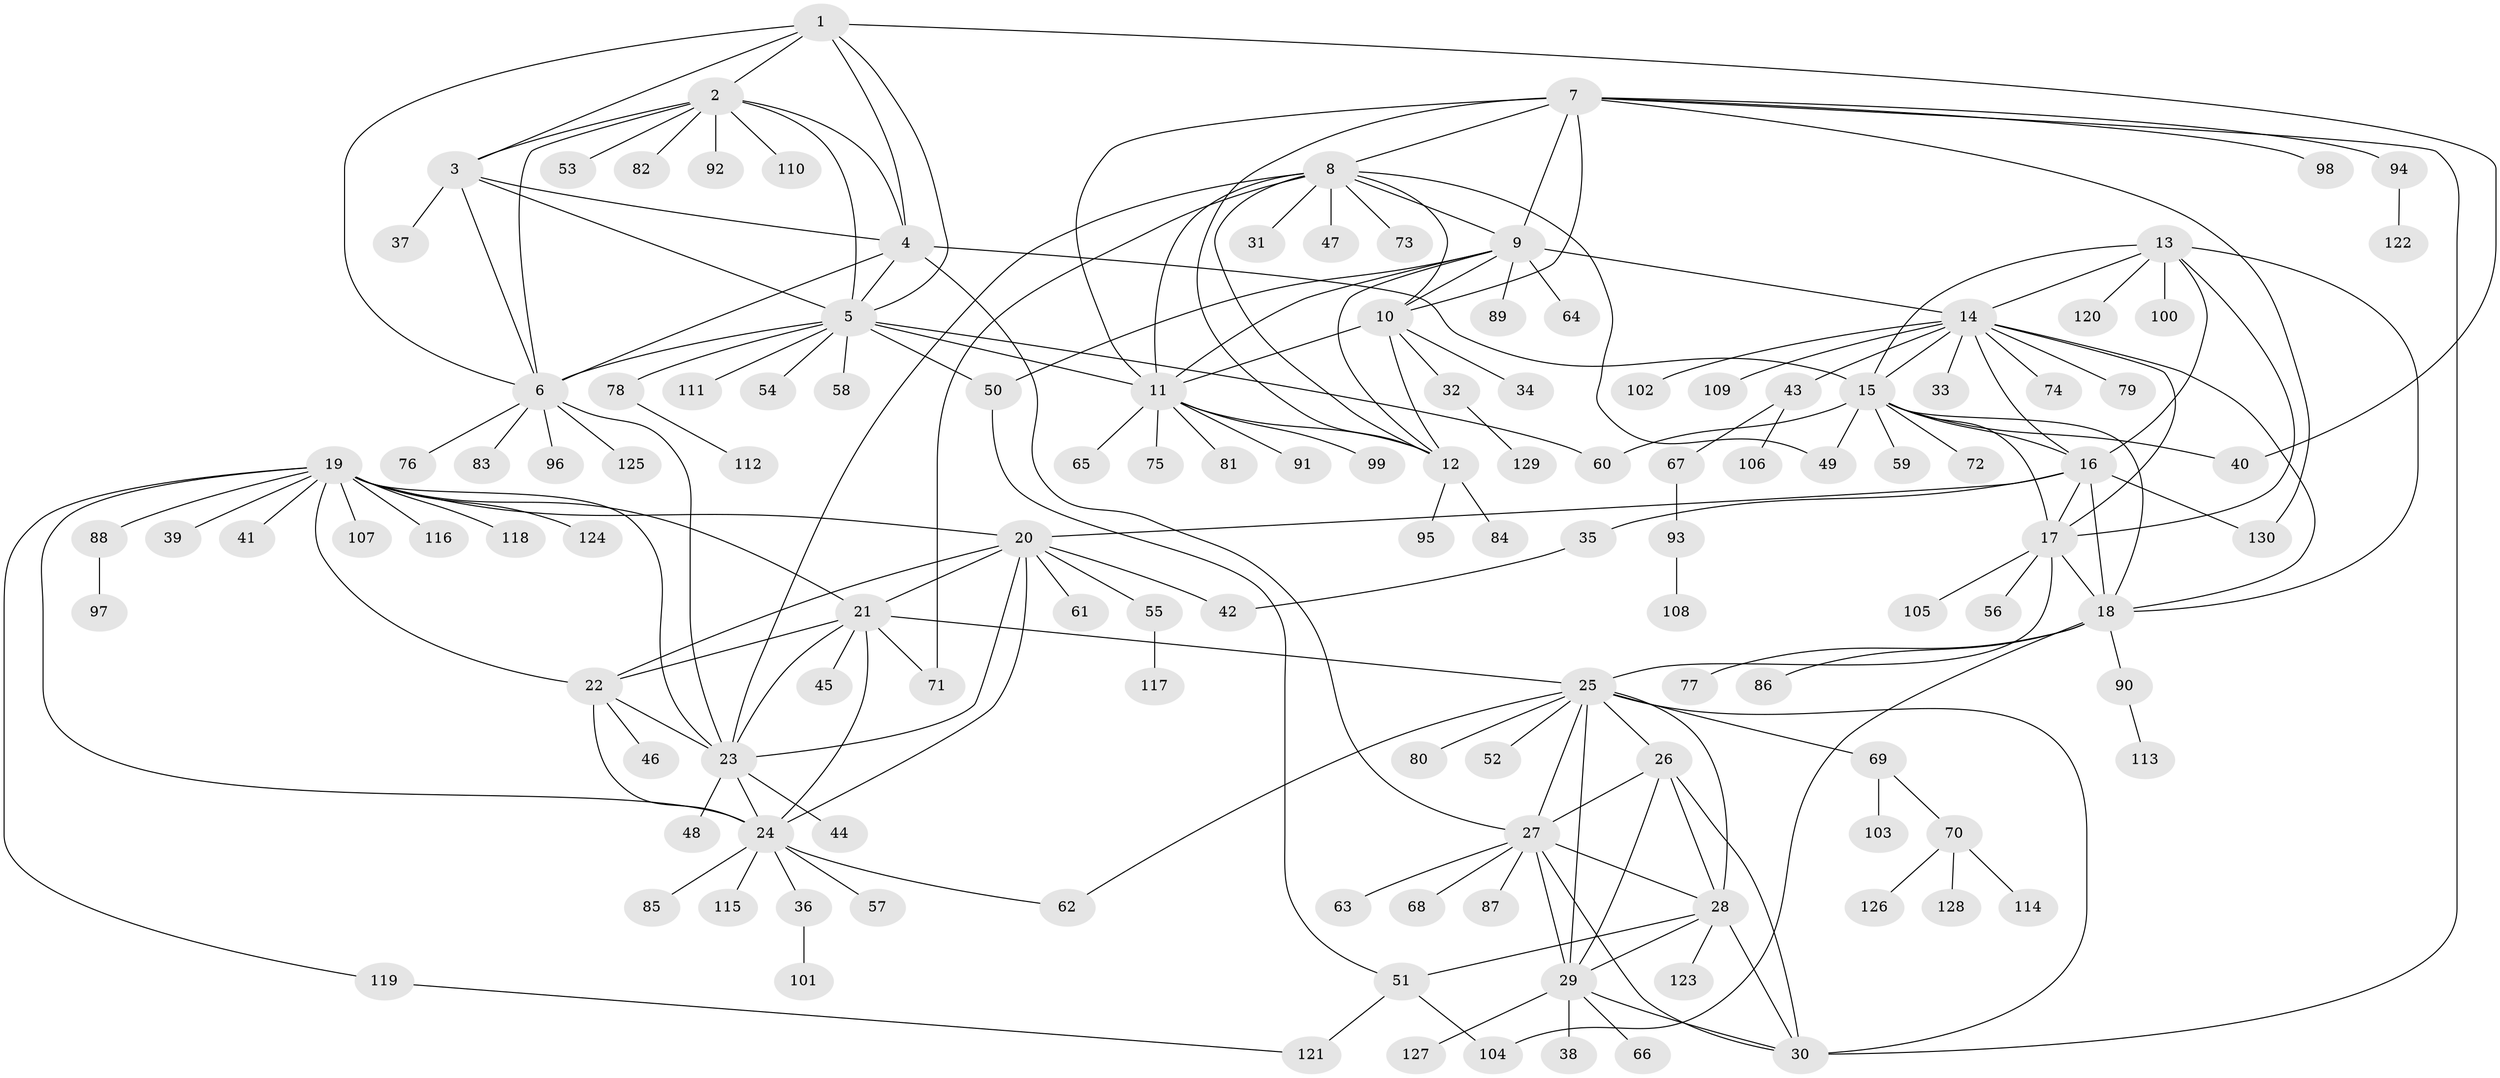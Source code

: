 // coarse degree distribution, {9: 0.025, 11: 0.025, 4: 0.025, 2: 0.225, 12: 0.025, 3: 0.075, 8: 0.05, 7: 0.075, 5: 0.075, 6: 0.025, 1: 0.375}
// Generated by graph-tools (version 1.1) at 2025/52/03/04/25 22:52:11]
// undirected, 130 vertices, 196 edges
graph export_dot {
  node [color=gray90,style=filled];
  1;
  2;
  3;
  4;
  5;
  6;
  7;
  8;
  9;
  10;
  11;
  12;
  13;
  14;
  15;
  16;
  17;
  18;
  19;
  20;
  21;
  22;
  23;
  24;
  25;
  26;
  27;
  28;
  29;
  30;
  31;
  32;
  33;
  34;
  35;
  36;
  37;
  38;
  39;
  40;
  41;
  42;
  43;
  44;
  45;
  46;
  47;
  48;
  49;
  50;
  51;
  52;
  53;
  54;
  55;
  56;
  57;
  58;
  59;
  60;
  61;
  62;
  63;
  64;
  65;
  66;
  67;
  68;
  69;
  70;
  71;
  72;
  73;
  74;
  75;
  76;
  77;
  78;
  79;
  80;
  81;
  82;
  83;
  84;
  85;
  86;
  87;
  88;
  89;
  90;
  91;
  92;
  93;
  94;
  95;
  96;
  97;
  98;
  99;
  100;
  101;
  102;
  103;
  104;
  105;
  106;
  107;
  108;
  109;
  110;
  111;
  112;
  113;
  114;
  115;
  116;
  117;
  118;
  119;
  120;
  121;
  122;
  123;
  124;
  125;
  126;
  127;
  128;
  129;
  130;
  1 -- 2;
  1 -- 3;
  1 -- 4;
  1 -- 5;
  1 -- 6;
  1 -- 40;
  2 -- 3;
  2 -- 4;
  2 -- 5;
  2 -- 6;
  2 -- 53;
  2 -- 82;
  2 -- 92;
  2 -- 110;
  3 -- 4;
  3 -- 5;
  3 -- 6;
  3 -- 37;
  4 -- 5;
  4 -- 6;
  4 -- 15;
  4 -- 27;
  5 -- 6;
  5 -- 11;
  5 -- 50;
  5 -- 54;
  5 -- 58;
  5 -- 60;
  5 -- 78;
  5 -- 111;
  6 -- 23;
  6 -- 76;
  6 -- 83;
  6 -- 96;
  6 -- 125;
  7 -- 8;
  7 -- 9;
  7 -- 10;
  7 -- 11;
  7 -- 12;
  7 -- 30;
  7 -- 94;
  7 -- 98;
  7 -- 130;
  8 -- 9;
  8 -- 10;
  8 -- 11;
  8 -- 12;
  8 -- 23;
  8 -- 31;
  8 -- 47;
  8 -- 49;
  8 -- 71;
  8 -- 73;
  9 -- 10;
  9 -- 11;
  9 -- 12;
  9 -- 14;
  9 -- 50;
  9 -- 64;
  9 -- 89;
  10 -- 11;
  10 -- 12;
  10 -- 32;
  10 -- 34;
  11 -- 12;
  11 -- 65;
  11 -- 75;
  11 -- 81;
  11 -- 91;
  11 -- 99;
  12 -- 84;
  12 -- 95;
  13 -- 14;
  13 -- 15;
  13 -- 16;
  13 -- 17;
  13 -- 18;
  13 -- 100;
  13 -- 120;
  14 -- 15;
  14 -- 16;
  14 -- 17;
  14 -- 18;
  14 -- 33;
  14 -- 43;
  14 -- 74;
  14 -- 79;
  14 -- 102;
  14 -- 109;
  15 -- 16;
  15 -- 17;
  15 -- 18;
  15 -- 40;
  15 -- 49;
  15 -- 59;
  15 -- 60;
  15 -- 72;
  16 -- 17;
  16 -- 18;
  16 -- 20;
  16 -- 35;
  16 -- 130;
  17 -- 18;
  17 -- 25;
  17 -- 56;
  17 -- 105;
  18 -- 77;
  18 -- 86;
  18 -- 90;
  18 -- 104;
  19 -- 20;
  19 -- 21;
  19 -- 22;
  19 -- 23;
  19 -- 24;
  19 -- 39;
  19 -- 41;
  19 -- 88;
  19 -- 107;
  19 -- 116;
  19 -- 118;
  19 -- 119;
  19 -- 124;
  20 -- 21;
  20 -- 22;
  20 -- 23;
  20 -- 24;
  20 -- 42;
  20 -- 55;
  20 -- 61;
  21 -- 22;
  21 -- 23;
  21 -- 24;
  21 -- 25;
  21 -- 45;
  21 -- 71;
  22 -- 23;
  22 -- 24;
  22 -- 46;
  23 -- 24;
  23 -- 44;
  23 -- 48;
  24 -- 36;
  24 -- 57;
  24 -- 62;
  24 -- 85;
  24 -- 115;
  25 -- 26;
  25 -- 27;
  25 -- 28;
  25 -- 29;
  25 -- 30;
  25 -- 52;
  25 -- 62;
  25 -- 69;
  25 -- 80;
  26 -- 27;
  26 -- 28;
  26 -- 29;
  26 -- 30;
  27 -- 28;
  27 -- 29;
  27 -- 30;
  27 -- 63;
  27 -- 68;
  27 -- 87;
  28 -- 29;
  28 -- 30;
  28 -- 51;
  28 -- 123;
  29 -- 30;
  29 -- 38;
  29 -- 66;
  29 -- 127;
  32 -- 129;
  35 -- 42;
  36 -- 101;
  43 -- 67;
  43 -- 106;
  50 -- 51;
  51 -- 104;
  51 -- 121;
  55 -- 117;
  67 -- 93;
  69 -- 70;
  69 -- 103;
  70 -- 114;
  70 -- 126;
  70 -- 128;
  78 -- 112;
  88 -- 97;
  90 -- 113;
  93 -- 108;
  94 -- 122;
  119 -- 121;
}
